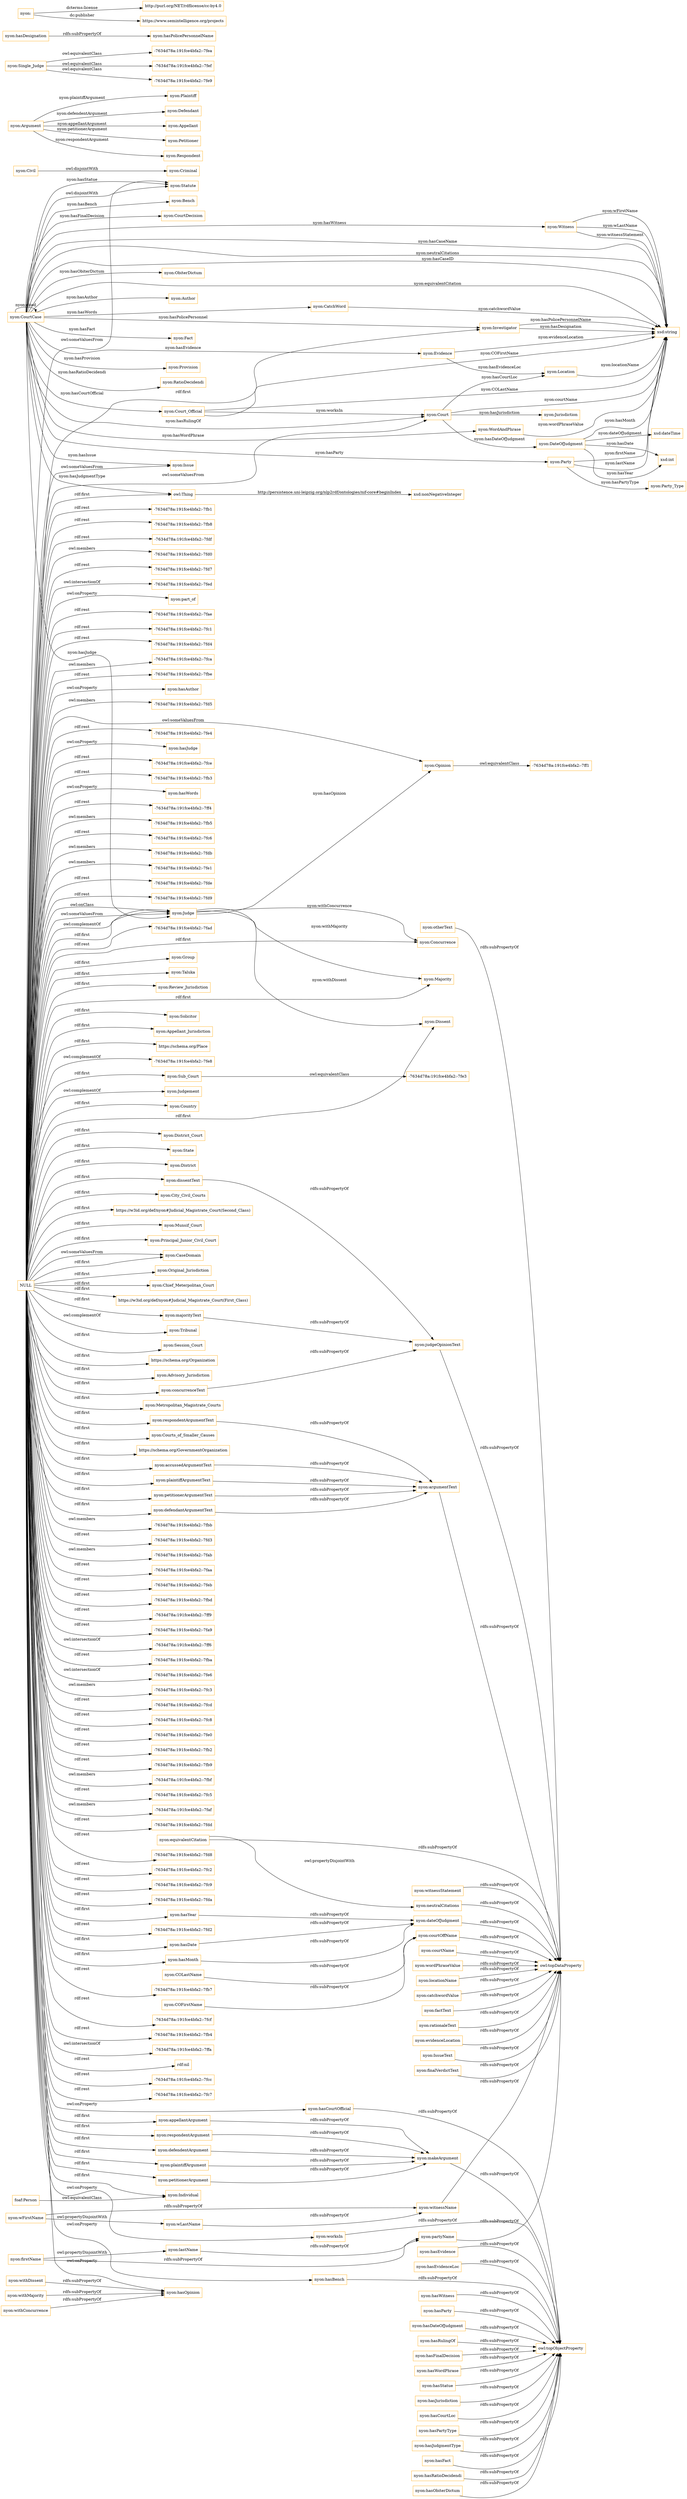 digraph ar2dtool_diagram { 
rankdir=LR;
size="1501"
node [shape = rectangle, color="orange"]; "nyon:Issue" "nyon:Group" "nyon:Taluka" "nyon:Civil" "-7634d78a:191fce4bfa2:-7ff1" "nyon:Review_Jurisdiction" "nyon:Sub_Court" "nyon:ObiterDictum" "nyon:Solicitor" "nyon:Appellant_Jurisdiction" "nyon:Jurisdiction" "https://schema.org/Place" "nyon:Evidence" "-7634d78a:191fce4bfa2:-7fe8" "nyon:Opinion" "nyon:Judgement" "nyon:Author" "nyon:CatchWord" "nyon:Plaintiff" "nyon:Court_Official" "nyon:WordAndPhrase" "nyon:Country" "-7634d78a:191fce4bfa2:-7fea" "-7634d78a:191fce4bfa2:-7fef" "nyon:DateOfJudgment" "foaf:Person" "nyon:Party_Type" "nyon:Concurrence" "nyon:Fact" "nyon:District_Court" "-7634d78a:191fce4bfa2:-7fe9" "nyon:State" "nyon:Party" "nyon:District" "nyon:Provision" "nyon:Majority" "nyon:City_Civil_Courts" "nyon:Single_Judge" "https://w3id.org/def/nyon#Judicial_Magistrate_Court(Second_Class)" "nyon:Munsif_Court" "nyon:Principal_Junior_Civil_Court" "nyon:CaseDomain" "nyon:Original_Jurisdiction" "nyon:Chief_Meterpolitan_Court" "https://w3id.org/def/nyon#Judicial_Magistrate_Court(First_Class)" "nyon:RatioDecidendi" "nyon:Defendant" "nyon:Investigator" "nyon:Criminal" "nyon:Tribunal" "nyon:Session_Court" "nyon:Individual" "https://schema.org/Organization" "nyon:Appellant" "nyon:Advisory_Jurisdiction" "nyon:Court" "nyon:Statute" "nyon:Witness" "nyon:Bench" "nyon:Metropolitan_Magistrate_Courts" "nyon:Judge" "-7634d78a:191fce4bfa2:-7fe3" "nyon:CourtCase" "nyon:Petitioner" "nyon:Dissent" "nyon:Argument" "nyon:Location" "nyon:Courts_of_Smaller_Causes" "https://schema.org/GovernmentOrganization" "nyon:CourtDecision" "nyon:Respondent" ; /*classes style*/
	"nyon:witnessName" -> "owl:topDataProperty" [ label = "rdfs:subPropertyOf" ];
	"nyon:witnessStatement" -> "owl:topDataProperty" [ label = "rdfs:subPropertyOf" ];
	"nyon:defendantArgumentText" -> "nyon:argumentText" [ label = "rdfs:subPropertyOf" ];
	"nyon:wLastName" -> "nyon:witnessName" [ label = "rdfs:subPropertyOf" ];
	"nyon:withMajority" -> "nyon:hasOpinion" [ label = "rdfs:subPropertyOf" ];
	"nyon:equivalentCitation" -> "nyon:neutralCitations" [ label = "owl:propertyDisjointWith" ];
	"nyon:equivalentCitation" -> "owl:topDataProperty" [ label = "rdfs:subPropertyOf" ];
	"nyon:CourtCase" -> "nyon:Statute" [ label = "owl:disjointWith" ];
	"nyon:dateOfJudgment" -> "owl:topDataProperty" [ label = "rdfs:subPropertyOf" ];
	"nyon:hasYear" -> "nyon:dateOfJudgment" [ label = "rdfs:subPropertyOf" ];
	"nyon:partyName" -> "owl:topDataProperty" [ label = "rdfs:subPropertyOf" ];
	"nyon:courtOffName" -> "owl:topDataProperty" [ label = "rdfs:subPropertyOf" ];
	"nyon:courtName" -> "owl:topDataProperty" [ label = "rdfs:subPropertyOf" ];
	"nyon:Opinion" -> "-7634d78a:191fce4bfa2:-7ff1" [ label = "owl:equivalentClass" ];
	"nyon:plaintiffArgument" -> "nyon:makeArgument" [ label = "rdfs:subPropertyOf" ];
	"nyon:Sub_Court" -> "-7634d78a:191fce4bfa2:-7fe3" [ label = "owl:equivalentClass" ];
	"nyon:hasDesignation" -> "nyon:hasPolicePersonnelName" [ label = "rdfs:subPropertyOf" ];
	"nyon:hasWitness" -> "owl:topObjectProperty" [ label = "rdfs:subPropertyOf" ];
	"nyon:Civil" -> "nyon:Criminal" [ label = "owl:disjointWith" ];
	"nyon:wordPhraseValue" -> "owl:topDataProperty" [ label = "rdfs:subPropertyOf" ];
	"nyon:locationName" -> "owl:topDataProperty" [ label = "rdfs:subPropertyOf" ];
	"nyon:hasParty" -> "owl:topObjectProperty" [ label = "rdfs:subPropertyOf" ];
	"nyon:hasDateOfJudgment" -> "owl:topObjectProperty" [ label = "rdfs:subPropertyOf" ];
	"nyon:hasRulingOf" -> "owl:topObjectProperty" [ label = "rdfs:subPropertyOf" ];
	"nyon:catchwordValue" -> "owl:topDataProperty" [ label = "rdfs:subPropertyOf" ];
	"nyon:hasCourtOfficial" -> "owl:topObjectProperty" [ label = "rdfs:subPropertyOf" ];
	"nyon:concurrenceText" -> "nyon:judgeOpinionText" [ label = "rdfs:subPropertyOf" ];
	"nyon:makeArgument" -> "owl:topObjectProperty" [ label = "rdfs:subPropertyOf" ];
	"nyon:hasFinalDecision" -> "owl:topObjectProperty" [ label = "rdfs:subPropertyOf" ];
	"nyon:factText" -> "owl:topDataProperty" [ label = "rdfs:subPropertyOf" ];
	"nyon:lastName" -> "nyon:partyName" [ label = "rdfs:subPropertyOf" ];
	"nyon:respondentArgument" -> "nyon:makeArgument" [ label = "rdfs:subPropertyOf" ];
	"nyon:hasWordPhrase" -> "owl:topObjectProperty" [ label = "rdfs:subPropertyOf" ];
	"NULL" -> "nyon:Tribunal" [ label = "owl:complementOf" ];
	"NULL" -> "nyon:dissentText" [ label = "rdf:first" ];
	"NULL" -> "-7634d78a:191fce4bfa2:-7fbb" [ label = "owl:members" ];
	"NULL" -> "-7634d78a:191fce4bfa2:-7fd3" [ label = "rdf:rest" ];
	"NULL" -> "nyon:District" [ label = "rdf:first" ];
	"NULL" -> "-7634d78a:191fce4bfa2:-7fab" [ label = "owl:members" ];
	"NULL" -> "nyon:Judge" [ label = "owl:onClass" ];
	"NULL" -> "nyon:hasOpinion" [ label = "owl:onProperty" ];
	"NULL" -> "-7634d78a:191fce4bfa2:-7faa" [ label = "rdf:rest" ];
	"NULL" -> "nyon:Judgement" [ label = "owl:complementOf" ];
	"NULL" -> "nyon:plaintiffArgument" [ label = "rdf:first" ];
	"NULL" -> "-7634d78a:191fce4bfa2:-7feb" [ label = "rdf:rest" ];
	"NULL" -> "-7634d78a:191fce4bfa2:-7fbd" [ label = "rdf:rest" ];
	"NULL" -> "-7634d78a:191fce4bfa2:-7ff9" [ label = "rdf:rest" ];
	"NULL" -> "-7634d78a:191fce4bfa2:-7fa9" [ label = "rdf:rest" ];
	"NULL" -> "-7634d78a:191fce4bfa2:-7ff6" [ label = "owl:intersectionOf" ];
	"NULL" -> "nyon:Chief_Meterpolitan_Court" [ label = "rdf:first" ];
	"NULL" -> "-7634d78a:191fce4bfa2:-7fba" [ label = "rdf:rest" ];
	"NULL" -> "nyon:defendantArgumentText" [ label = "rdf:first" ];
	"NULL" -> "nyon:hasYear" [ label = "rdf:first" ];
	"NULL" -> "-7634d78a:191fce4bfa2:-7fe6" [ label = "owl:intersectionOf" ];
	"NULL" -> "-7634d78a:191fce4bfa2:-7fc3" [ label = "owl:members" ];
	"NULL" -> "nyon:Judge" [ label = "owl:someValuesFrom" ];
	"NULL" -> "nyon:District_Court" [ label = "rdf:first" ];
	"NULL" -> "-7634d78a:191fce4bfa2:-7fcd" [ label = "rdf:rest" ];
	"NULL" -> "-7634d78a:191fce4bfa2:-7fc8" [ label = "rdf:rest" ];
	"NULL" -> "-7634d78a:191fce4bfa2:-7fe0" [ label = "rdf:rest" ];
	"NULL" -> "nyon:Judge" [ label = "owl:complementOf" ];
	"NULL" -> "-7634d78a:191fce4bfa2:-7fb2" [ label = "rdf:rest" ];
	"NULL" -> "-7634d78a:191fce4bfa2:-7fb9" [ label = "rdf:rest" ];
	"NULL" -> "nyon:plaintiffArgumentText" [ label = "rdf:first" ];
	"NULL" -> "nyon:Issue" [ label = "owl:someValuesFrom" ];
	"NULL" -> "-7634d78a:191fce4bfa2:-7fbf" [ label = "owl:members" ];
	"NULL" -> "nyon:Principal_Junior_Civil_Court" [ label = "rdf:first" ];
	"NULL" -> "nyon:Taluka" [ label = "rdf:first" ];
	"NULL" -> "nyon:Majority" [ label = "rdf:first" ];
	"NULL" -> "-7634d78a:191fce4bfa2:-7fc5" [ label = "rdf:rest" ];
	"NULL" -> "-7634d78a:191fce4bfa2:-7faf" [ label = "owl:members" ];
	"NULL" -> "nyon:Investigator" [ label = "rdf:first" ];
	"NULL" -> "https://w3id.org/def/nyon#Judicial_Magistrate_Court(Second_Class)" [ label = "rdf:first" ];
	"NULL" -> "-7634d78a:191fce4bfa2:-7fdd" [ label = "rdf:rest" ];
	"NULL" -> "-7634d78a:191fce4bfa2:-7fd8" [ label = "rdf:rest" ];
	"NULL" -> "-7634d78a:191fce4bfa2:-7fc2" [ label = "rdf:rest" ];
	"NULL" -> "nyon:appellantArgument" [ label = "rdf:first" ];
	"NULL" -> "-7634d78a:191fce4bfa2:-7fc9" [ label = "rdf:rest" ];
	"NULL" -> "nyon:majorityText" [ label = "rdf:first" ];
	"NULL" -> "nyon:respondentArgument" [ label = "rdf:first" ];
	"NULL" -> "nyon:hasCourtOfficial" [ label = "owl:onProperty" ];
	"NULL" -> "-7634d78a:191fce4bfa2:-7fda" [ label = "rdf:rest" ];
	"NULL" -> "nyon:worksIn" [ label = "owl:onProperty" ];
	"NULL" -> "-7634d78a:191fce4bfa2:-7fe8" [ label = "owl:complementOf" ];
	"NULL" -> "nyon:Opinion" [ label = "owl:someValuesFrom" ];
	"NULL" -> "nyon:petitionerArgument" [ label = "rdf:first" ];
	"NULL" -> "-7634d78a:191fce4bfa2:-7fd2" [ label = "rdf:rest" ];
	"NULL" -> "nyon:accussedArgumentText" [ label = "rdf:first" ];
	"NULL" -> "nyon:defendentArgument" [ label = "rdf:first" ];
	"NULL" -> "nyon:Individual" [ label = "rdf:first" ];
	"NULL" -> "nyon:CaseDomain" [ label = "rdf:first" ];
	"NULL" -> "-7634d78a:191fce4bfa2:-7fb7" [ label = "rdf:rest" ];
	"NULL" -> "nyon:Dissent" [ label = "rdf:first" ];
	"NULL" -> "-7634d78a:191fce4bfa2:-7fcf" [ label = "rdf:rest" ];
	"NULL" -> "nyon:Munsif_Court" [ label = "rdf:first" ];
	"NULL" -> "-7634d78a:191fce4bfa2:-7fb4" [ label = "rdf:rest" ];
	"NULL" -> "nyon:CaseDomain" [ label = "owl:someValuesFrom" ];
	"NULL" -> "nyon:Solicitor" [ label = "rdf:first" ];
	"NULL" -> "-7634d78a:191fce4bfa2:-7ffa" [ label = "owl:intersectionOf" ];
	"NULL" -> "rdf:nil" [ label = "rdf:rest" ];
	"NULL" -> "https://schema.org/Organization" [ label = "rdf:first" ];
	"NULL" -> "nyon:respondentArgumentText" [ label = "rdf:first" ];
	"NULL" -> "-7634d78a:191fce4bfa2:-7fcc" [ label = "rdf:rest" ];
	"NULL" -> "-7634d78a:191fce4bfa2:-7fc7" [ label = "rdf:rest" ];
	"NULL" -> "nyon:Appellant_Jurisdiction" [ label = "rdf:first" ];
	"NULL" -> "-7634d78a:191fce4bfa2:-7fb1" [ label = "rdf:rest" ];
	"NULL" -> "-7634d78a:191fce4bfa2:-7fb8" [ label = "rdf:rest" ];
	"NULL" -> "-7634d78a:191fce4bfa2:-7fdf" [ label = "rdf:rest" ];
	"NULL" -> "nyon:hasDate" [ label = "rdf:first" ];
	"NULL" -> "nyon:petitionerArgumentText" [ label = "rdf:first" ];
	"NULL" -> "-7634d78a:191fce4bfa2:-7fd0" [ label = "owl:members" ];
	"NULL" -> "nyon:Judge" [ label = "rdf:first" ];
	"NULL" -> "nyon:Courts_of_Smaller_Causes" [ label = "rdf:first" ];
	"NULL" -> "-7634d78a:191fce4bfa2:-7fd7" [ label = "rdf:rest" ];
	"NULL" -> "-7634d78a:191fce4bfa2:-7fed" [ label = "owl:intersectionOf" ];
	"NULL" -> "nyon:part_of" [ label = "owl:onProperty" ];
	"NULL" -> "-7634d78a:191fce4bfa2:-7fae" [ label = "rdf:rest" ];
	"NULL" -> "-7634d78a:191fce4bfa2:-7fc1" [ label = "rdf:rest" ];
	"NULL" -> "-7634d78a:191fce4bfa2:-7fd4" [ label = "rdf:rest" ];
	"NULL" -> "owl:Thing" [ label = "rdf:first" ];
	"NULL" -> "nyon:Court" [ label = "owl:someValuesFrom" ];
	"NULL" -> "-7634d78a:191fce4bfa2:-7fca" [ label = "owl:members" ];
	"NULL" -> "nyon:Sub_Court" [ label = "rdf:first" ];
	"NULL" -> "nyon:Group" [ label = "rdf:first" ];
	"NULL" -> "-7634d78a:191fce4bfa2:-7fbe" [ label = "rdf:rest" ];
	"NULL" -> "nyon:hasAuthor" [ label = "owl:onProperty" ];
	"NULL" -> "nyon:Review_Jurisdiction" [ label = "rdf:first" ];
	"NULL" -> "-7634d78a:191fce4bfa2:-7fd5" [ label = "owl:members" ];
	"NULL" -> "nyon:hasMonth" [ label = "rdf:first" ];
	"NULL" -> "-7634d78a:191fce4bfa2:-7fe4" [ label = "rdf:rest" ];
	"NULL" -> "nyon:Session_Court" [ label = "rdf:first" ];
	"NULL" -> "nyon:hasJudge" [ label = "owl:onProperty" ];
	"NULL" -> "nyon:concurrenceText" [ label = "rdf:first" ];
	"NULL" -> "-7634d78a:191fce4bfa2:-7fce" [ label = "rdf:rest" ];
	"NULL" -> "nyon:Advisory_Jurisdiction" [ label = "rdf:first" ];
	"NULL" -> "-7634d78a:191fce4bfa2:-7fb3" [ label = "rdf:rest" ];
	"NULL" -> "https://schema.org/Place" [ label = "rdf:first" ];
	"NULL" -> "nyon:hasWords" [ label = "owl:onProperty" ];
	"NULL" -> "-7634d78a:191fce4bfa2:-7ff4" [ label = "rdf:rest" ];
	"NULL" -> "-7634d78a:191fce4bfa2:-7fb5" [ label = "owl:members" ];
	"NULL" -> "-7634d78a:191fce4bfa2:-7fc6" [ label = "rdf:rest" ];
	"NULL" -> "-7634d78a:191fce4bfa2:-7fdb" [ label = "owl:members" ];
	"NULL" -> "nyon:Original_Jurisdiction" [ label = "rdf:first" ];
	"NULL" -> "https://w3id.org/def/nyon#Judicial_Magistrate_Court(First_Class)" [ label = "rdf:first" ];
	"NULL" -> "-7634d78a:191fce4bfa2:-7fe1" [ label = "owl:members" ];
	"NULL" -> "nyon:Statute" [ label = "owl:someValuesFrom" ];
	"NULL" -> "-7634d78a:191fce4bfa2:-7fde" [ label = "rdf:rest" ];
	"NULL" -> "-7634d78a:191fce4bfa2:-7fd9" [ label = "rdf:rest" ];
	"NULL" -> "nyon:Concurrence" [ label = "rdf:first" ];
	"NULL" -> "https://schema.org/GovernmentOrganization" [ label = "rdf:first" ];
	"NULL" -> "nyon:Country" [ label = "rdf:first" ];
	"NULL" -> "nyon:Metropolitan_Magistrate_Courts" [ label = "rdf:first" ];
	"NULL" -> "nyon:State" [ label = "rdf:first" ];
	"NULL" -> "nyon:hasBench" [ label = "owl:onProperty" ];
	"NULL" -> "-7634d78a:191fce4bfa2:-7fad" [ label = "rdf:rest" ];
	"NULL" -> "nyon:City_Civil_Courts" [ label = "rdf:first" ];
	"nyon:judgeOpinionText" -> "owl:topDataProperty" [ label = "rdfs:subPropertyOf" ];
	"nyon:dissentText" -> "nyon:judgeOpinionText" [ label = "rdfs:subPropertyOf" ];
	"nyon:hasStatue" -> "owl:topObjectProperty" [ label = "rdfs:subPropertyOf" ];
	"nyon:hasJurisdiction" -> "owl:topObjectProperty" [ label = "rdfs:subPropertyOf" ];
	"nyon:firstName" -> "nyon:lastName" [ label = "owl:propertyDisjointWith" ];
	"nyon:firstName" -> "nyon:partyName" [ label = "rdfs:subPropertyOf" ];
	"nyon:defendentArgument" -> "nyon:makeArgument" [ label = "rdfs:subPropertyOf" ];
	"nyon:hasBench" -> "owl:topObjectProperty" [ label = "rdfs:subPropertyOf" ];
	"nyon:majorityText" -> "nyon:judgeOpinionText" [ label = "rdfs:subPropertyOf" ];
	"nyon:hasCourtLoc" -> "owl:topObjectProperty" [ label = "rdfs:subPropertyOf" ];
	"nyon:Single_Judge" -> "-7634d78a:191fce4bfa2:-7fe9" [ label = "owl:equivalentClass" ];
	"nyon:Single_Judge" -> "-7634d78a:191fce4bfa2:-7fea" [ label = "owl:equivalentClass" ];
	"nyon:Single_Judge" -> "-7634d78a:191fce4bfa2:-7fef" [ label = "owl:equivalentClass" ];
	"nyon:rationaleText" -> "owl:topDataProperty" [ label = "rdfs:subPropertyOf" ];
	"nyon:evidenceLocation" -> "owl:topDataProperty" [ label = "rdfs:subPropertyOf" ];
	"nyon:wFirstName" -> "nyon:wLastName" [ label = "owl:propertyDisjointWith" ];
	"nyon:wFirstName" -> "nyon:witnessName" [ label = "rdfs:subPropertyOf" ];
	"nyon:hasPartyType" -> "owl:topObjectProperty" [ label = "rdfs:subPropertyOf" ];
	"nyon:hasDate" -> "nyon:dateOfJudgment" [ label = "rdfs:subPropertyOf" ];
	"nyon:petitionerArgument" -> "nyon:makeArgument" [ label = "rdfs:subPropertyOf" ];
	"nyon:argumentText" -> "owl:topDataProperty" [ label = "rdfs:subPropertyOf" ];
	"nyon:IssueText" -> "owl:topDataProperty" [ label = "rdfs:subPropertyOf" ];
	"nyon:" -> "http://purl.org/NET/rdflicense/cc-by4.0" [ label = "dcterms:license" ];
	"nyon:" -> "https://www.semintelligence.org/projects" [ label = "dc:publisher" ];
	"nyon:withConcurrence" -> "nyon:hasOpinion" [ label = "rdfs:subPropertyOf" ];
	"nyon:finalVerdictText" -> "owl:topDataProperty" [ label = "rdfs:subPropertyOf" ];
	"nyon:accussedArgumentText" -> "nyon:argumentText" [ label = "rdfs:subPropertyOf" ];
	"nyon:hasJudgmentType" -> "owl:topObjectProperty" [ label = "rdfs:subPropertyOf" ];
	"foaf:Person" -> "nyon:Individual" [ label = "owl:equivalentClass" ];
	"nyon:appellantArgument" -> "nyon:makeArgument" [ label = "rdfs:subPropertyOf" ];
	"nyon:hasFact" -> "owl:topObjectProperty" [ label = "rdfs:subPropertyOf" ];
	"nyon:plaintiffArgumentText" -> "nyon:argumentText" [ label = "rdfs:subPropertyOf" ];
	"nyon:petitionerArgumentText" -> "nyon:argumentText" [ label = "rdfs:subPropertyOf" ];
	"nyon:neutralCitations" -> "owl:topDataProperty" [ label = "rdfs:subPropertyOf" ];
	"nyon:hasRatioDecidendi" -> "owl:topObjectProperty" [ label = "rdfs:subPropertyOf" ];
	"nyon:withDissent" -> "nyon:hasOpinion" [ label = "rdfs:subPropertyOf" ];
	"nyon:hasObiterDictum" -> "owl:topObjectProperty" [ label = "rdfs:subPropertyOf" ];
	"nyon:worksIn" -> "owl:topObjectProperty" [ label = "rdfs:subPropertyOf" ];
	"nyon:hasMonth" -> "nyon:dateOfJudgment" [ label = "rdfs:subPropertyOf" ];
	"nyon:COFirstName" -> "nyon:courtOffName" [ label = "rdfs:subPropertyOf" ];
	"nyon:hasEvidence" -> "owl:topObjectProperty" [ label = "rdfs:subPropertyOf" ];
	"nyon:hasEvidenceLoc" -> "owl:topObjectProperty" [ label = "rdfs:subPropertyOf" ];
	"nyon:COLastName" -> "nyon:courtOffName" [ label = "rdfs:subPropertyOf" ];
	"nyon:respondentArgumentText" -> "nyon:argumentText" [ label = "rdfs:subPropertyOf" ];
	"nyon:otherText" -> "owl:topDataProperty" [ label = "rdfs:subPropertyOf" ];
	"nyon:Party" -> "xsd:string" [ label = "nyon:firstName" ];
	"nyon:Witness" -> "xsd:string" [ label = "nyon:witnessStatement" ];
	"nyon:CourtCase" -> "nyon:CourtCase" [ label = "nyon:cited" ];
	"nyon:CourtCase" -> "xsd:string" [ label = "nyon:hasCaseName" ];
	"nyon:DateOfJudgment" -> "xsd:int" [ label = "nyon:hasDate" ];
	"nyon:Court_Official" -> "nyon:Court" [ label = "nyon:worksIn" ];
	"nyon:CourtCase" -> "nyon:Bench" [ label = "nyon:hasBench" ];
	"nyon:Court_Official" -> "xsd:string" [ label = "nyon:COFirstName" ];
	"nyon:Judge" -> "nyon:Majority" [ label = "nyon:withMajority" ];
	"nyon:DateOfJudgment" -> "xsd:int" [ label = "nyon:hasYear" ];
	"nyon:CourtCase" -> "nyon:Statute" [ label = "nyon:hasStatue" ];
	"nyon:Argument" -> "nyon:Appellant" [ label = "nyon:appellantArgument" ];
	"nyon:CourtCase" -> "nyon:CourtDecision" [ label = "nyon:hasFinalDecision" ];
	"nyon:Party" -> "nyon:Party_Type" [ label = "nyon:hasPartyType" ];
	"nyon:CourtCase" -> "nyon:Party" [ label = "nyon:hasParty" ];
	"nyon:CourtCase" -> "nyon:Court_Official" [ label = "nyon:hasCourtOfficial" ];
	"nyon:CourtCase" -> "xsd:string" [ label = "nyon:neutralCitations" ];
	"nyon:Argument" -> "nyon:Respondent" [ label = "nyon:respondentArgument" ];
	"nyon:Judge" -> "nyon:Opinion" [ label = "nyon:hasOpinion" ];
	"nyon:Argument" -> "nyon:Petitioner" [ label = "nyon:petitionerArgument" ];
	"nyon:Court" -> "xsd:string" [ label = "nyon:courtName" ];
	"nyon:DateOfJudgment" -> "xsd:dateTime" [ label = "nyon:dateOfJudgment" ];
	"nyon:Court" -> "nyon:Jurisdiction" [ label = "nyon:hasJurisdiction" ];
	"nyon:Witness" -> "xsd:string" [ label = "nyon:wFirstName" ];
	"nyon:CourtCase" -> "nyon:Witness" [ label = "nyon:hasWitness" ];
	"nyon:CourtCase" -> "nyon:Provision" [ label = "nyon:hasProvision" ];
	"nyon:CatchWord" -> "xsd:string" [ label = "nyon:catchwordValue" ];
	"nyon:CourtCase" -> "nyon:Issue" [ label = "nyon:hasIssue" ];
	"nyon:Argument" -> "nyon:Defendant" [ label = "nyon:defendentArgument" ];
	"nyon:Witness" -> "xsd:string" [ label = "nyon:wLastName" ];
	"nyon:Court_Official" -> "xsd:string" [ label = "nyon:COLastName" ];
	"nyon:CourtCase" -> "nyon:CatchWord" [ label = "nyon:hasWords" ];
	"nyon:Judge" -> "nyon:Dissent" [ label = "nyon:withDissent" ];
	"nyon:Judge" -> "nyon:Concurrence" [ label = "nyon:withConcurrence" ];
	"nyon:CourtCase" -> "nyon:Investigator" [ label = "nyon:hasPolicePersonnel" ];
	"nyon:Evidence" -> "xsd:string" [ label = "nyon:evidenceLocation" ];
	"nyon:CourtCase" -> "nyon:Fact" [ label = "nyon:hasFact" ];
	"nyon:Party" -> "xsd:string" [ label = "nyon:lastName" ];
	"nyon:CourtCase" -> "owl:Thing" [ label = "nyon:hasJudgmentType" ];
	"nyon:Argument" -> "nyon:Plaintiff" [ label = "nyon:plaintiffArgument" ];
	"nyon:Court" -> "nyon:DateOfJudgment" [ label = "nyon:hasDateOfJudgment" ];
	"nyon:CourtCase" -> "nyon:ObiterDictum" [ label = "nyon:hasObiterDictum" ];
	"nyon:CourtCase" -> "xsd:string" [ label = "nyon:hasCaseID" ];
	"nyon:Location" -> "xsd:string" [ label = "nyon:locationName" ];
	"nyon:CourtCase" -> "nyon:Author" [ label = "nyon:hasAuthor" ];
	"nyon:CourtCase" -> "nyon:WordAndPhrase" [ label = "nyon:hasWordPhrase" ];
	"nyon:DateOfJudgment" -> "xsd:string" [ label = "nyon:hasMonth" ];
	"nyon:Investigator" -> "xsd:string" [ label = "nyon:hasDesignation" ];
	"nyon:CourtCase" -> "nyon:RatioDecidendi" [ label = "nyon:hasRatioDecidendi" ];
	"nyon:CourtCase" -> "nyon:Judge" [ label = "nyon:hasJudge" ];
	"nyon:Court" -> "nyon:Location" [ label = "nyon:hasCourtLoc" ];
	"nyon:CourtCase" -> "nyon:Evidence" [ label = "nyon:hasEvidence" ];
	"nyon:Evidence" -> "nyon:Location" [ label = "nyon:hasEvidenceLoc" ];
	"nyon:WordAndPhrase" -> "xsd:string" [ label = "nyon:wordPhraseValue" ];
	"owl:Thing" -> "xsd:nonNegativeInteger" [ label = "http://persistence.uni-leipzig.org/nlp2rdf/ontologies/nif-core#beginIndex" ];
	"nyon:CourtCase" -> "nyon:Court" [ label = "nyon:hasRulingOf" ];
	"nyon:CourtCase" -> "xsd:string" [ label = "nyon:equivalentCitation" ];
	"nyon:Investigator" -> "xsd:string" [ label = "nyon:hasPolicePersonnelName" ];

}
